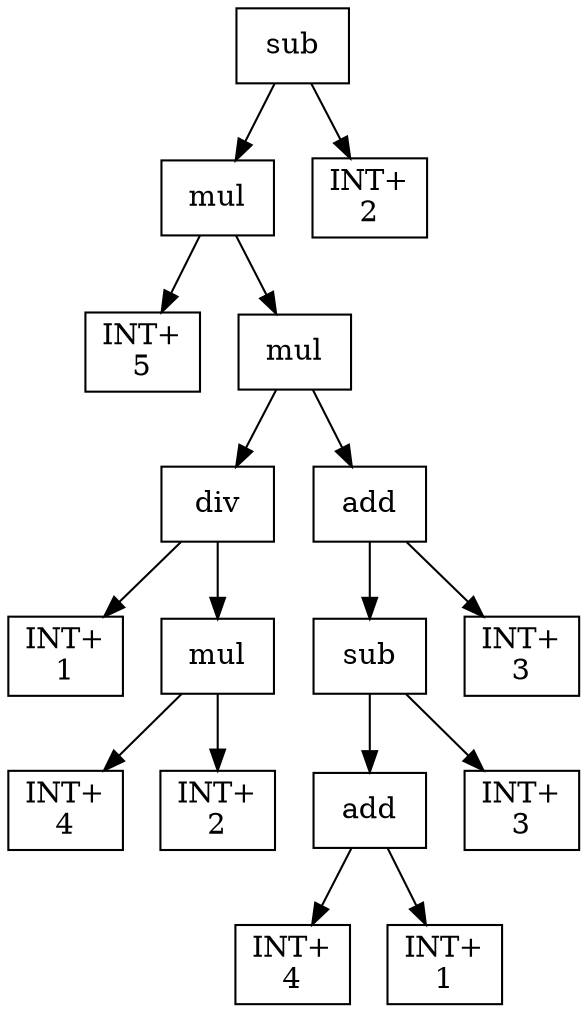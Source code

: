 digraph expr {
  node [shape=box];
  n1 [label="sub"];
  n2 [label="mul"];
  n3 [label="INT+\n5"];
  n4 [label="mul"];
  n5 [label="div"];
  n6 [label="INT+\n1"];
  n7 [label="mul"];
  n8 [label="INT+\n4"];
  n9 [label="INT+\n2"];
  n7 -> n8;
  n7 -> n9;
  n5 -> n6;
  n5 -> n7;
  n10 [label="add"];
  n11 [label="sub"];
  n12 [label="add"];
  n13 [label="INT+\n4"];
  n14 [label="INT+\n1"];
  n12 -> n13;
  n12 -> n14;
  n15 [label="INT+\n3"];
  n11 -> n12;
  n11 -> n15;
  n16 [label="INT+\n3"];
  n10 -> n11;
  n10 -> n16;
  n4 -> n5;
  n4 -> n10;
  n2 -> n3;
  n2 -> n4;
  n17 [label="INT+\n2"];
  n1 -> n2;
  n1 -> n17;
}